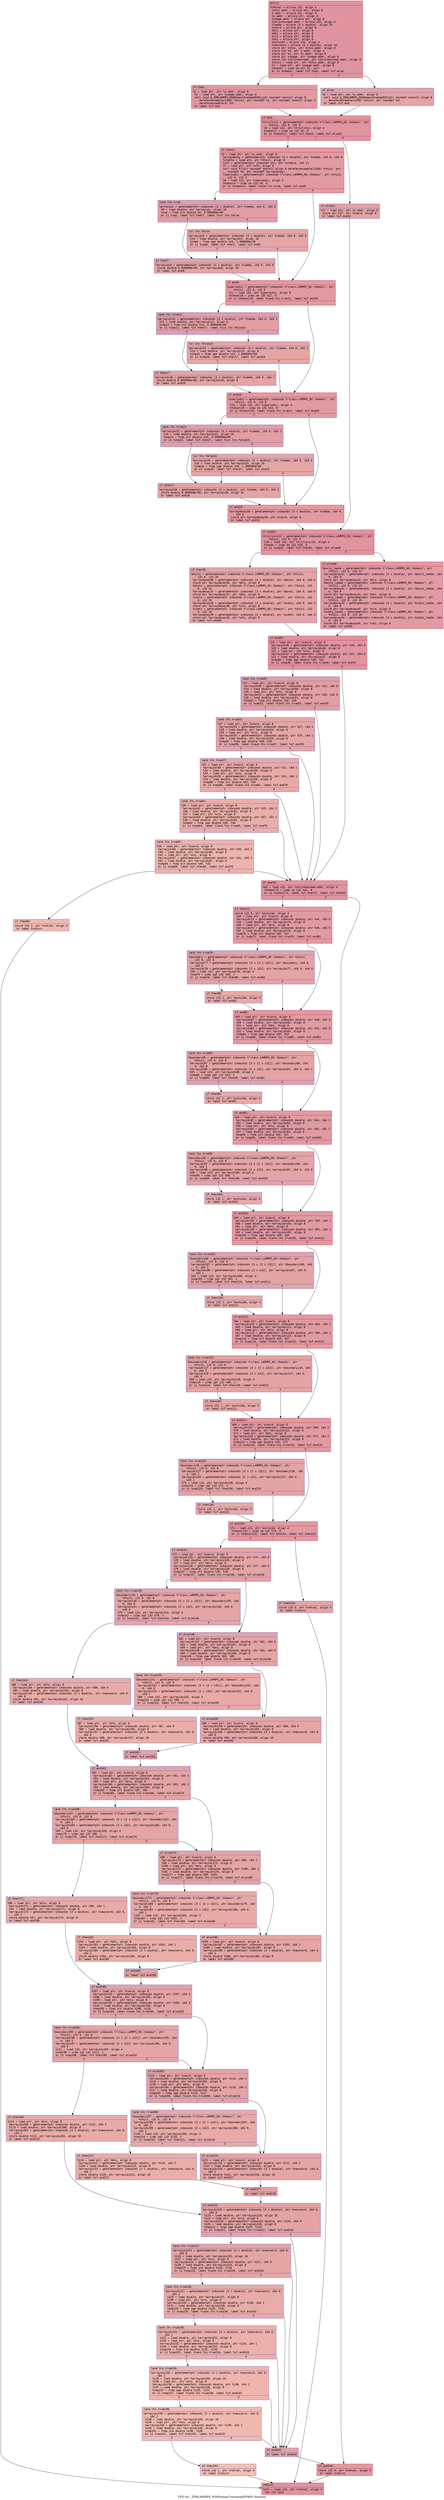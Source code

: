 digraph "CFG for '_ZN9LAMMPS_NS6Domain7ownatomEiPdPii' function" {
	label="CFG for '_ZN9LAMMPS_NS6Domain7ownatomEiPdPii' function";

	Node0x561837c61430 [shape=record,color="#b70d28ff", style=filled, fillcolor="#b70d2870" fontname="Courier",label="{entry:\l|  %retval = alloca i32, align 4\l  %this.addr = alloca ptr, align 8\l  %.addr = alloca i32, align 4\l  %x.addr = alloca ptr, align 8\l  %image.addr = alloca ptr, align 8\l  %shrinkexceed.addr = alloca i32, align 4\l  %lamda = alloca [3 x double], align 16\l  %coord = alloca ptr, align 8\l  %blo = alloca ptr, align 8\l  %bhi = alloca ptr, align 8\l  %slo = alloca ptr, align 8\l  %shi = alloca ptr, align 8\l  %outside = alloca i32, align 4\l  %newcoord = alloca [3 x double], align 16\l  store ptr %this, ptr %this.addr, align 8\l  store i32 %0, ptr %.addr, align 4\l  store ptr %x, ptr %x.addr, align 8\l  store ptr %image, ptr %image.addr, align 8\l  store i32 %shrinkexceed, ptr %shrinkexceed.addr, align 4\l  %this1 = load ptr, ptr %this.addr, align 8\l  %1 = load ptr, ptr %image.addr, align 8\l  %tobool = icmp ne ptr %1, null\l  br i1 %tobool, label %if.then, label %if.else\l|{<s0>T|<s1>F}}"];
	Node0x561837c61430:s0 -> Node0x561837d9e8e0[tooltip="entry -> if.then\nProbability 62.50%" ];
	Node0x561837c61430:s1 -> Node0x561837d9e950[tooltip="entry -> if.else\nProbability 37.50%" ];
	Node0x561837d9e8e0 [shape=record,color="#b70d28ff", style=filled, fillcolor="#bb1b2c70" fontname="Courier",label="{if.then:\l|  %2 = load ptr, ptr %x.addr, align 8\l  %3 = load ptr, ptr %image.addr, align 8\l  call void @_ZN9LAMMPS_NS6Domain5remapEPdRi(ptr noundef nonnull align 8\l... dereferenceable(1200) %this1, ptr noundef %2, ptr noundef nonnull align 4\l... dereferenceable(4) %3)\l  br label %if.end\l}"];
	Node0x561837d9e8e0 -> Node0x561837d9ec00[tooltip="if.then -> if.end\nProbability 100.00%" ];
	Node0x561837d9e950 [shape=record,color="#3d50c3ff", style=filled, fillcolor="#c32e3170" fontname="Courier",label="{if.else:\l|  %4 = load ptr, ptr %x.addr, align 8\l  call void @_ZN9LAMMPS_NS6Domain5remapEPd(ptr noundef nonnull align 8\l... dereferenceable(1200) %this1, ptr noundef %4)\l  br label %if.end\l}"];
	Node0x561837d9e950 -> Node0x561837d9ec00[tooltip="if.else -> if.end\nProbability 100.00%" ];
	Node0x561837d9ec00 [shape=record,color="#b70d28ff", style=filled, fillcolor="#b70d2870" fontname="Courier",label="{if.end:\l|  %triclinic = getelementptr inbounds %\"class.LAMMPS_NS::Domain\", ptr\l... %this1, i32 0, i32 9\l  %5 = load i32, ptr %triclinic, align 4\l  %tobool2 = icmp ne i32 %5, 0\l  br i1 %tobool2, label %if.then3, label %if.else31\l|{<s0>T|<s1>F}}"];
	Node0x561837d9ec00:s0 -> Node0x561837d9e030[tooltip="if.end -> if.then3\nProbability 62.50%" ];
	Node0x561837d9ec00:s1 -> Node0x561837d9f2c0[tooltip="if.end -> if.else31\nProbability 37.50%" ];
	Node0x561837d9e030 [shape=record,color="#b70d28ff", style=filled, fillcolor="#bb1b2c70" fontname="Courier",label="{if.then3:\l|  %6 = load ptr, ptr %x.addr, align 8\l  %arraydecay = getelementptr inbounds [3 x double], ptr %lamda, i64 0, i64 0\l  %vtable = load ptr, ptr %this1, align 8\l  %vfn = getelementptr inbounds ptr, ptr %vtable, i64 11\l  %7 = load ptr, ptr %vfn, align 8\l  call void %7(ptr noundef nonnull align 8 dereferenceable(1200) %this1, ptr\l... noundef %6, ptr noundef %arraydecay)\l  %xperiodic = getelementptr inbounds %\"class.LAMMPS_NS::Domain\", ptr %this1,\l... i32 0, i32 4\l  %8 = load i32, ptr %xperiodic, align 4\l  %tobool4 = icmp ne i32 %8, 0\l  br i1 %tobool4, label %land.lhs.true, label %if.end9\l|{<s0>T|<s1>F}}"];
	Node0x561837d9e030:s0 -> Node0x561837d9f950[tooltip="if.then3 -> land.lhs.true\nProbability 62.50%" ];
	Node0x561837d9e030:s1 -> Node0x561837d9f9d0[tooltip="if.then3 -> if.end9\nProbability 37.50%" ];
	Node0x561837d9f950 [shape=record,color="#3d50c3ff", style=filled, fillcolor="#be242e70" fontname="Courier",label="{land.lhs.true:\l|  %arrayidx = getelementptr inbounds [3 x double], ptr %lamda, i64 0, i64 0\l  %9 = load double, ptr %arrayidx, align 16\l  %cmp = fcmp olt double %9, 0.000000e+00\l  br i1 %cmp, label %if.then7, label %lor.lhs.false\l|{<s0>T|<s1>F}}"];
	Node0x561837d9f950:s0 -> Node0x561837d9fcf0[tooltip="land.lhs.true -> if.then7\nProbability 50.00%" ];
	Node0x561837d9f950:s1 -> Node0x561837d9fd70[tooltip="land.lhs.true -> lor.lhs.false\nProbability 50.00%" ];
	Node0x561837d9fd70 [shape=record,color="#3d50c3ff", style=filled, fillcolor="#c5333470" fontname="Courier",label="{lor.lhs.false:\l|  %arrayidx5 = getelementptr inbounds [3 x double], ptr %lamda, i64 0, i64 0\l  %10 = load double, ptr %arrayidx5, align 16\l  %cmp6 = fcmp oge double %10, 1.000000e+00\l  br i1 %cmp6, label %if.then7, label %if.end9\l|{<s0>T|<s1>F}}"];
	Node0x561837d9fd70:s0 -> Node0x561837d9fcf0[tooltip="lor.lhs.false -> if.then7\nProbability 50.00%" ];
	Node0x561837d9fd70:s1 -> Node0x561837d9f9d0[tooltip="lor.lhs.false -> if.end9\nProbability 50.00%" ];
	Node0x561837d9fcf0 [shape=record,color="#3d50c3ff", style=filled, fillcolor="#c32e3170" fontname="Courier",label="{if.then7:\l|  %arrayidx8 = getelementptr inbounds [3 x double], ptr %lamda, i64 0, i64 0\l  store double 0.000000e+00, ptr %arrayidx8, align 16\l  br label %if.end9\l}"];
	Node0x561837d9fcf0 -> Node0x561837d9f9d0[tooltip="if.then7 -> if.end9\nProbability 100.00%" ];
	Node0x561837d9f9d0 [shape=record,color="#b70d28ff", style=filled, fillcolor="#bb1b2c70" fontname="Courier",label="{if.end9:\l|  %yperiodic = getelementptr inbounds %\"class.LAMMPS_NS::Domain\", ptr\l... %this1, i32 0, i32 5\l  %11 = load i32, ptr %yperiodic, align 8\l  %tobool10 = icmp ne i32 %11, 0\l  br i1 %tobool10, label %land.lhs.true11, label %if.end19\l|{<s0>T|<s1>F}}"];
	Node0x561837d9f9d0:s0 -> Node0x561837da0600[tooltip="if.end9 -> land.lhs.true11\nProbability 62.50%" ];
	Node0x561837d9f9d0:s1 -> Node0x561837da0680[tooltip="if.end9 -> if.end19\nProbability 37.50%" ];
	Node0x561837da0600 [shape=record,color="#3d50c3ff", style=filled, fillcolor="#be242e70" fontname="Courier",label="{land.lhs.true11:\l|  %arrayidx12 = getelementptr inbounds [3 x double], ptr %lamda, i64 0, i64 1\l  %12 = load double, ptr %arrayidx12, align 8\l  %cmp13 = fcmp olt double %12, 0.000000e+00\l  br i1 %cmp13, label %if.then17, label %lor.lhs.false14\l|{<s0>T|<s1>F}}"];
	Node0x561837da0600:s0 -> Node0x561837da09d0[tooltip="land.lhs.true11 -> if.then17\nProbability 50.00%" ];
	Node0x561837da0600:s1 -> Node0x561837d9efa0[tooltip="land.lhs.true11 -> lor.lhs.false14\nProbability 50.00%" ];
	Node0x561837d9efa0 [shape=record,color="#3d50c3ff", style=filled, fillcolor="#c5333470" fontname="Courier",label="{lor.lhs.false14:\l|  %arrayidx15 = getelementptr inbounds [3 x double], ptr %lamda, i64 0, i64 1\l  %13 = load double, ptr %arrayidx15, align 8\l  %cmp16 = fcmp oge double %13, 1.000000e+00\l  br i1 %cmp16, label %if.then17, label %if.end19\l|{<s0>T|<s1>F}}"];
	Node0x561837d9efa0:s0 -> Node0x561837da09d0[tooltip="lor.lhs.false14 -> if.then17\nProbability 50.00%" ];
	Node0x561837d9efa0:s1 -> Node0x561837da0680[tooltip="lor.lhs.false14 -> if.end19\nProbability 50.00%" ];
	Node0x561837da09d0 [shape=record,color="#3d50c3ff", style=filled, fillcolor="#c32e3170" fontname="Courier",label="{if.then17:\l|  %arrayidx18 = getelementptr inbounds [3 x double], ptr %lamda, i64 0, i64 1\l  store double 0.000000e+00, ptr %arrayidx18, align 8\l  br label %if.end19\l}"];
	Node0x561837da09d0 -> Node0x561837da0680[tooltip="if.then17 -> if.end19\nProbability 100.00%" ];
	Node0x561837da0680 [shape=record,color="#b70d28ff", style=filled, fillcolor="#bb1b2c70" fontname="Courier",label="{if.end19:\l|  %zperiodic = getelementptr inbounds %\"class.LAMMPS_NS::Domain\", ptr\l... %this1, i32 0, i32 6\l  %14 = load i32, ptr %zperiodic, align 4\l  %tobool20 = icmp ne i32 %14, 0\l  br i1 %tobool20, label %land.lhs.true21, label %if.end29\l|{<s0>T|<s1>F}}"];
	Node0x561837da0680:s0 -> Node0x561837da1580[tooltip="if.end19 -> land.lhs.true21\nProbability 62.50%" ];
	Node0x561837da0680:s1 -> Node0x561837da1600[tooltip="if.end19 -> if.end29\nProbability 37.50%" ];
	Node0x561837da1580 [shape=record,color="#3d50c3ff", style=filled, fillcolor="#be242e70" fontname="Courier",label="{land.lhs.true21:\l|  %arrayidx22 = getelementptr inbounds [3 x double], ptr %lamda, i64 0, i64 2\l  %15 = load double, ptr %arrayidx22, align 16\l  %cmp23 = fcmp olt double %15, 0.000000e+00\l  br i1 %cmp23, label %if.then27, label %lor.lhs.false24\l|{<s0>T|<s1>F}}"];
	Node0x561837da1580:s0 -> Node0x561837da1950[tooltip="land.lhs.true21 -> if.then27\nProbability 50.00%" ];
	Node0x561837da1580:s1 -> Node0x561837da19d0[tooltip="land.lhs.true21 -> lor.lhs.false24\nProbability 50.00%" ];
	Node0x561837da19d0 [shape=record,color="#3d50c3ff", style=filled, fillcolor="#c5333470" fontname="Courier",label="{lor.lhs.false24:\l|  %arrayidx25 = getelementptr inbounds [3 x double], ptr %lamda, i64 0, i64 2\l  %16 = load double, ptr %arrayidx25, align 16\l  %cmp26 = fcmp oge double %16, 1.000000e+00\l  br i1 %cmp26, label %if.then27, label %if.end29\l|{<s0>T|<s1>F}}"];
	Node0x561837da19d0:s0 -> Node0x561837da1950[tooltip="lor.lhs.false24 -> if.then27\nProbability 50.00%" ];
	Node0x561837da19d0:s1 -> Node0x561837da1600[tooltip="lor.lhs.false24 -> if.end29\nProbability 50.00%" ];
	Node0x561837da1950 [shape=record,color="#3d50c3ff", style=filled, fillcolor="#c32e3170" fontname="Courier",label="{if.then27:\l|  %arrayidx28 = getelementptr inbounds [3 x double], ptr %lamda, i64 0, i64 2\l  store double 0.000000e+00, ptr %arrayidx28, align 16\l  br label %if.end29\l}"];
	Node0x561837da1950 -> Node0x561837da1600[tooltip="if.then27 -> if.end29\nProbability 100.00%" ];
	Node0x561837da1600 [shape=record,color="#b70d28ff", style=filled, fillcolor="#bb1b2c70" fontname="Courier",label="{if.end29:\l|  %arraydecay30 = getelementptr inbounds [3 x double], ptr %lamda, i64 0,\l... i64 0\l  store ptr %arraydecay30, ptr %coord, align 8\l  br label %if.end32\l}"];
	Node0x561837da1600 -> Node0x561837da2160[tooltip="if.end29 -> if.end32\nProbability 100.00%" ];
	Node0x561837d9f2c0 [shape=record,color="#3d50c3ff", style=filled, fillcolor="#c32e3170" fontname="Courier",label="{if.else31:\l|  %17 = load ptr, ptr %x.addr, align 8\l  store ptr %17, ptr %coord, align 8\l  br label %if.end32\l}"];
	Node0x561837d9f2c0 -> Node0x561837da2160[tooltip="if.else31 -> if.end32\nProbability 100.00%" ];
	Node0x561837da2160 [shape=record,color="#b70d28ff", style=filled, fillcolor="#b70d2870" fontname="Courier",label="{if.end32:\l|  %triclinic33 = getelementptr inbounds %\"class.LAMMPS_NS::Domain\", ptr\l... %this1, i32 0, i32 9\l  %18 = load i32, ptr %triclinic33, align 4\l  %cmp34 = icmp eq i32 %18, 0\l  br i1 %cmp34, label %if.then35, label %if.else40\l|{<s0>T|<s1>F}}"];
	Node0x561837da2160:s0 -> Node0x561837da2600[tooltip="if.end32 -> if.then35\nProbability 37.50%" ];
	Node0x561837da2160:s1 -> Node0x561837da2680[tooltip="if.end32 -> if.else40\nProbability 62.50%" ];
	Node0x561837da2600 [shape=record,color="#3d50c3ff", style=filled, fillcolor="#c32e3170" fontname="Courier",label="{if.then35:\l|  %boxlo = getelementptr inbounds %\"class.LAMMPS_NS::Domain\", ptr %this1,\l... i32 0, i32 20\l  %arraydecay36 = getelementptr inbounds [3 x double], ptr %boxlo, i64 0, i64 0\l  store ptr %arraydecay36, ptr %blo, align 8\l  %boxhi = getelementptr inbounds %\"class.LAMMPS_NS::Domain\", ptr %this1, i32\l... 0, i32 21\l  %arraydecay37 = getelementptr inbounds [3 x double], ptr %boxhi, i64 0, i64 0\l  store ptr %arraydecay37, ptr %bhi, align 8\l  %sublo = getelementptr inbounds %\"class.LAMMPS_NS::Domain\", ptr %this1, i32\l... 0, i32 33\l  %arraydecay38 = getelementptr inbounds [3 x double], ptr %sublo, i64 0, i64 0\l  store ptr %arraydecay38, ptr %slo, align 8\l  %subhi = getelementptr inbounds %\"class.LAMMPS_NS::Domain\", ptr %this1, i32\l... 0, i32 34\l  %arraydecay39 = getelementptr inbounds [3 x double], ptr %subhi, i64 0, i64 0\l  store ptr %arraydecay39, ptr %shi, align 8\l  br label %if.end45\l}"];
	Node0x561837da2600 -> Node0x561837da3170[tooltip="if.then35 -> if.end45\nProbability 100.00%" ];
	Node0x561837da2680 [shape=record,color="#b70d28ff", style=filled, fillcolor="#bb1b2c70" fontname="Courier",label="{if.else40:\l|  %boxlo_lamda = getelementptr inbounds %\"class.LAMMPS_NS::Domain\", ptr\l... %this1, i32 0, i32 22\l  %arraydecay41 = getelementptr inbounds [3 x double], ptr %boxlo_lamda, i64\l... 0, i64 0\l  store ptr %arraydecay41, ptr %blo, align 8\l  %boxhi_lamda = getelementptr inbounds %\"class.LAMMPS_NS::Domain\", ptr\l... %this1, i32 0, i32 23\l  %arraydecay42 = getelementptr inbounds [3 x double], ptr %boxhi_lamda, i64\l... 0, i64 0\l  store ptr %arraydecay42, ptr %bhi, align 8\l  %sublo_lamda = getelementptr inbounds %\"class.LAMMPS_NS::Domain\", ptr\l... %this1, i32 0, i32 35\l  %arraydecay43 = getelementptr inbounds [3 x double], ptr %sublo_lamda, i64\l... 0, i64 0\l  store ptr %arraydecay43, ptr %slo, align 8\l  %subhi_lamda = getelementptr inbounds %\"class.LAMMPS_NS::Domain\", ptr\l... %this1, i32 0, i32 36\l  %arraydecay44 = getelementptr inbounds [3 x double], ptr %subhi_lamda, i64\l... 0, i64 0\l  store ptr %arraydecay44, ptr %shi, align 8\l  br label %if.end45\l}"];
	Node0x561837da2680 -> Node0x561837da3170[tooltip="if.else40 -> if.end45\nProbability 100.00%" ];
	Node0x561837da3170 [shape=record,color="#b70d28ff", style=filled, fillcolor="#b70d2870" fontname="Courier",label="{if.end45:\l|  %19 = load ptr, ptr %coord, align 8\l  %arrayidx46 = getelementptr inbounds double, ptr %19, i64 0\l  %20 = load double, ptr %arrayidx46, align 8\l  %21 = load ptr, ptr %slo, align 8\l  %arrayidx47 = getelementptr inbounds double, ptr %21, i64 0\l  %22 = load double, ptr %arrayidx47, align 8\l  %cmp48 = fcmp oge double %20, %22\l  br i1 %cmp48, label %land.lhs.true49, label %if.end70\l|{<s0>T|<s1>F}}"];
	Node0x561837da3170:s0 -> Node0x561837da4120[tooltip="if.end45 -> land.lhs.true49\nProbability 50.00%" ];
	Node0x561837da3170:s1 -> Node0x561837da41a0[tooltip="if.end45 -> if.end70\nProbability 50.00%" ];
	Node0x561837da4120 [shape=record,color="#3d50c3ff", style=filled, fillcolor="#be242e70" fontname="Courier",label="{land.lhs.true49:\l|  %23 = load ptr, ptr %coord, align 8\l  %arrayidx50 = getelementptr inbounds double, ptr %23, i64 0\l  %24 = load double, ptr %arrayidx50, align 8\l  %25 = load ptr, ptr %shi, align 8\l  %arrayidx51 = getelementptr inbounds double, ptr %25, i64 0\l  %26 = load double, ptr %arrayidx51, align 8\l  %cmp52 = fcmp olt double %24, %26\l  br i1 %cmp52, label %land.lhs.true53, label %if.end70\l|{<s0>T|<s1>F}}"];
	Node0x561837da4120:s0 -> Node0x561837da4720[tooltip="land.lhs.true49 -> land.lhs.true53\nProbability 50.00%" ];
	Node0x561837da4120:s1 -> Node0x561837da41a0[tooltip="land.lhs.true49 -> if.end70\nProbability 50.00%" ];
	Node0x561837da4720 [shape=record,color="#3d50c3ff", style=filled, fillcolor="#c5333470" fontname="Courier",label="{land.lhs.true53:\l|  %27 = load ptr, ptr %coord, align 8\l  %arrayidx54 = getelementptr inbounds double, ptr %27, i64 1\l  %28 = load double, ptr %arrayidx54, align 8\l  %29 = load ptr, ptr %slo, align 8\l  %arrayidx55 = getelementptr inbounds double, ptr %29, i64 1\l  %30 = load double, ptr %arrayidx55, align 8\l  %cmp56 = fcmp oge double %28, %30\l  br i1 %cmp56, label %land.lhs.true57, label %if.end70\l|{<s0>T|<s1>F}}"];
	Node0x561837da4720:s0 -> Node0x561837da0d50[tooltip="land.lhs.true53 -> land.lhs.true57\nProbability 50.00%" ];
	Node0x561837da4720:s1 -> Node0x561837da41a0[tooltip="land.lhs.true53 -> if.end70\nProbability 50.00%" ];
	Node0x561837da0d50 [shape=record,color="#3d50c3ff", style=filled, fillcolor="#ca3b3770" fontname="Courier",label="{land.lhs.true57:\l|  %31 = load ptr, ptr %coord, align 8\l  %arrayidx58 = getelementptr inbounds double, ptr %31, i64 1\l  %32 = load double, ptr %arrayidx58, align 8\l  %33 = load ptr, ptr %shi, align 8\l  %arrayidx59 = getelementptr inbounds double, ptr %33, i64 1\l  %34 = load double, ptr %arrayidx59, align 8\l  %cmp60 = fcmp olt double %32, %34\l  br i1 %cmp60, label %land.lhs.true61, label %if.end70\l|{<s0>T|<s1>F}}"];
	Node0x561837da0d50:s0 -> Node0x561837da5820[tooltip="land.lhs.true57 -> land.lhs.true61\nProbability 50.00%" ];
	Node0x561837da0d50:s1 -> Node0x561837da41a0[tooltip="land.lhs.true57 -> if.end70\nProbability 50.00%" ];
	Node0x561837da5820 [shape=record,color="#3d50c3ff", style=filled, fillcolor="#d0473d70" fontname="Courier",label="{land.lhs.true61:\l|  %35 = load ptr, ptr %coord, align 8\l  %arrayidx62 = getelementptr inbounds double, ptr %35, i64 2\l  %36 = load double, ptr %arrayidx62, align 8\l  %37 = load ptr, ptr %slo, align 8\l  %arrayidx63 = getelementptr inbounds double, ptr %37, i64 2\l  %38 = load double, ptr %arrayidx63, align 8\l  %cmp64 = fcmp oge double %36, %38\l  br i1 %cmp64, label %land.lhs.true65, label %if.end70\l|{<s0>T|<s1>F}}"];
	Node0x561837da5820:s0 -> Node0x561837da5da0[tooltip="land.lhs.true61 -> land.lhs.true65\nProbability 50.00%" ];
	Node0x561837da5820:s1 -> Node0x561837da41a0[tooltip="land.lhs.true61 -> if.end70\nProbability 50.00%" ];
	Node0x561837da5da0 [shape=record,color="#3d50c3ff", style=filled, fillcolor="#d6524470" fontname="Courier",label="{land.lhs.true65:\l|  %39 = load ptr, ptr %coord, align 8\l  %arrayidx66 = getelementptr inbounds double, ptr %39, i64 2\l  %40 = load double, ptr %arrayidx66, align 8\l  %41 = load ptr, ptr %shi, align 8\l  %arrayidx67 = getelementptr inbounds double, ptr %41, i64 2\l  %42 = load double, ptr %arrayidx67, align 8\l  %cmp68 = fcmp olt double %40, %42\l  br i1 %cmp68, label %if.then69, label %if.end70\l|{<s0>T|<s1>F}}"];
	Node0x561837da5da0:s0 -> Node0x561837da6320[tooltip="land.lhs.true65 -> if.then69\nProbability 50.00%" ];
	Node0x561837da5da0:s1 -> Node0x561837da41a0[tooltip="land.lhs.true65 -> if.end70\nProbability 50.00%" ];
	Node0x561837da6320 [shape=record,color="#3d50c3ff", style=filled, fillcolor="#dc5d4a70" fontname="Courier",label="{if.then69:\l|  store i32 1, ptr %retval, align 4\l  br label %return\l}"];
	Node0x561837da6320 -> Node0x561837da64f0[tooltip="if.then69 -> return\nProbability 100.00%" ];
	Node0x561837da41a0 [shape=record,color="#b70d28ff", style=filled, fillcolor="#b70d2870" fontname="Courier",label="{if.end70:\l|  %43 = load i32, ptr %shrinkexceed.addr, align 4\l  %tobool71 = icmp ne i32 %43, 0\l  br i1 %tobool71, label %if.then72, label %if.end244\l|{<s0>T|<s1>F}}"];
	Node0x561837da41a0:s0 -> Node0x561837da6740[tooltip="if.end70 -> if.then72\nProbability 62.50%" ];
	Node0x561837da41a0:s1 -> Node0x561837da6790[tooltip="if.end70 -> if.end244\nProbability 37.50%" ];
	Node0x561837da6740 [shape=record,color="#b70d28ff", style=filled, fillcolor="#bb1b2c70" fontname="Courier",label="{if.then72:\l|  store i32 0, ptr %outside, align 4\l  %44 = load ptr, ptr %coord, align 8\l  %arrayidx73 = getelementptr inbounds double, ptr %44, i64 0\l  %45 = load double, ptr %arrayidx73, align 8\l  %46 = load ptr, ptr %blo, align 8\l  %arrayidx74 = getelementptr inbounds double, ptr %46, i64 0\l  %47 = load double, ptr %arrayidx74, align 8\l  %cmp75 = fcmp olt double %45, %47\l  br i1 %cmp75, label %land.lhs.true76, label %if.end81\l|{<s0>T|<s1>F}}"];
	Node0x561837da6740:s0 -> Node0x561837da75c0[tooltip="if.then72 -> land.lhs.true76\nProbability 50.00%" ];
	Node0x561837da6740:s1 -> Node0x561837da7640[tooltip="if.then72 -> if.end81\nProbability 50.00%" ];
	Node0x561837da75c0 [shape=record,color="#3d50c3ff", style=filled, fillcolor="#c32e3170" fontname="Courier",label="{land.lhs.true76:\l|  %boundary = getelementptr inbounds %\"class.LAMMPS_NS::Domain\", ptr %this1,\l... i32 0, i32 8\l  %arrayidx77 = getelementptr inbounds [3 x [2 x i32]], ptr %boundary, i64 0,\l... i64 0\l  %arrayidx78 = getelementptr inbounds [2 x i32], ptr %arrayidx77, i64 0, i64 0\l  %48 = load i32, ptr %arrayidx78, align 4\l  %cmp79 = icmp sgt i32 %48, 1\l  br i1 %cmp79, label %if.then80, label %if.end81\l|{<s0>T|<s1>F}}"];
	Node0x561837da75c0:s0 -> Node0x561837da7b70[tooltip="land.lhs.true76 -> if.then80\nProbability 50.00%" ];
	Node0x561837da75c0:s1 -> Node0x561837da7640[tooltip="land.lhs.true76 -> if.end81\nProbability 50.00%" ];
	Node0x561837da7b70 [shape=record,color="#3d50c3ff", style=filled, fillcolor="#ca3b3770" fontname="Courier",label="{if.then80:\l|  store i32 1, ptr %outside, align 4\l  br label %if.end81\l}"];
	Node0x561837da7b70 -> Node0x561837da7640[tooltip="if.then80 -> if.end81\nProbability 100.00%" ];
	Node0x561837da7640 [shape=record,color="#b70d28ff", style=filled, fillcolor="#bb1b2c70" fontname="Courier",label="{if.end81:\l|  %49 = load ptr, ptr %coord, align 8\l  %arrayidx82 = getelementptr inbounds double, ptr %49, i64 0\l  %50 = load double, ptr %arrayidx82, align 8\l  %51 = load ptr, ptr %bhi, align 8\l  %arrayidx83 = getelementptr inbounds double, ptr %51, i64 0\l  %52 = load double, ptr %arrayidx83, align 8\l  %cmp84 = fcmp oge double %50, %52\l  br i1 %cmp84, label %land.lhs.true85, label %if.end91\l|{<s0>T|<s1>F}}"];
	Node0x561837da7640:s0 -> Node0x561837da8200[tooltip="if.end81 -> land.lhs.true85\nProbability 50.00%" ];
	Node0x561837da7640:s1 -> Node0x561837da8280[tooltip="if.end81 -> if.end91\nProbability 50.00%" ];
	Node0x561837da8200 [shape=record,color="#3d50c3ff", style=filled, fillcolor="#c32e3170" fontname="Courier",label="{land.lhs.true85:\l|  %boundary86 = getelementptr inbounds %\"class.LAMMPS_NS::Domain\", ptr\l... %this1, i32 0, i32 8\l  %arrayidx87 = getelementptr inbounds [3 x [2 x i32]], ptr %boundary86, i64\l... 0, i64 0\l  %arrayidx88 = getelementptr inbounds [2 x i32], ptr %arrayidx87, i64 0, i64 1\l  %53 = load i32, ptr %arrayidx88, align 4\l  %cmp89 = icmp sgt i32 %53, 1\l  br i1 %cmp89, label %if.then90, label %if.end91\l|{<s0>T|<s1>F}}"];
	Node0x561837da8200:s0 -> Node0x561837da87b0[tooltip="land.lhs.true85 -> if.then90\nProbability 50.00%" ];
	Node0x561837da8200:s1 -> Node0x561837da8280[tooltip="land.lhs.true85 -> if.end91\nProbability 50.00%" ];
	Node0x561837da87b0 [shape=record,color="#3d50c3ff", style=filled, fillcolor="#ca3b3770" fontname="Courier",label="{if.then90:\l|  store i32 1, ptr %outside, align 4\l  br label %if.end91\l}"];
	Node0x561837da87b0 -> Node0x561837da8280[tooltip="if.then90 -> if.end91\nProbability 100.00%" ];
	Node0x561837da8280 [shape=record,color="#b70d28ff", style=filled, fillcolor="#bb1b2c70" fontname="Courier",label="{if.end91:\l|  %54 = load ptr, ptr %coord, align 8\l  %arrayidx92 = getelementptr inbounds double, ptr %54, i64 1\l  %55 = load double, ptr %arrayidx92, align 8\l  %56 = load ptr, ptr %blo, align 8\l  %arrayidx93 = getelementptr inbounds double, ptr %56, i64 1\l  %57 = load double, ptr %arrayidx93, align 8\l  %cmp94 = fcmp olt double %55, %57\l  br i1 %cmp94, label %land.lhs.true95, label %if.end101\l|{<s0>T|<s1>F}}"];
	Node0x561837da8280:s0 -> Node0x561837da8e40[tooltip="if.end91 -> land.lhs.true95\nProbability 50.00%" ];
	Node0x561837da8280:s1 -> Node0x561837da8ec0[tooltip="if.end91 -> if.end101\nProbability 50.00%" ];
	Node0x561837da8e40 [shape=record,color="#3d50c3ff", style=filled, fillcolor="#c32e3170" fontname="Courier",label="{land.lhs.true95:\l|  %boundary96 = getelementptr inbounds %\"class.LAMMPS_NS::Domain\", ptr\l... %this1, i32 0, i32 8\l  %arrayidx97 = getelementptr inbounds [3 x [2 x i32]], ptr %boundary96, i64\l... 0, i64 1\l  %arrayidx98 = getelementptr inbounds [2 x i32], ptr %arrayidx97, i64 0, i64 0\l  %58 = load i32, ptr %arrayidx98, align 4\l  %cmp99 = icmp sgt i32 %58, 1\l  br i1 %cmp99, label %if.then100, label %if.end101\l|{<s0>T|<s1>F}}"];
	Node0x561837da8e40:s0 -> Node0x561837da93f0[tooltip="land.lhs.true95 -> if.then100\nProbability 50.00%" ];
	Node0x561837da8e40:s1 -> Node0x561837da8ec0[tooltip="land.lhs.true95 -> if.end101\nProbability 50.00%" ];
	Node0x561837da93f0 [shape=record,color="#3d50c3ff", style=filled, fillcolor="#ca3b3770" fontname="Courier",label="{if.then100:\l|  store i32 1, ptr %outside, align 4\l  br label %if.end101\l}"];
	Node0x561837da93f0 -> Node0x561837da8ec0[tooltip="if.then100 -> if.end101\nProbability 100.00%" ];
	Node0x561837da8ec0 [shape=record,color="#b70d28ff", style=filled, fillcolor="#bb1b2c70" fontname="Courier",label="{if.end101:\l|  %59 = load ptr, ptr %coord, align 8\l  %arrayidx102 = getelementptr inbounds double, ptr %59, i64 1\l  %60 = load double, ptr %arrayidx102, align 8\l  %61 = load ptr, ptr %bhi, align 8\l  %arrayidx103 = getelementptr inbounds double, ptr %61, i64 1\l  %62 = load double, ptr %arrayidx103, align 8\l  %cmp104 = fcmp oge double %60, %62\l  br i1 %cmp104, label %land.lhs.true105, label %if.end111\l|{<s0>T|<s1>F}}"];
	Node0x561837da8ec0:s0 -> Node0x561837da9ab0[tooltip="if.end101 -> land.lhs.true105\nProbability 50.00%" ];
	Node0x561837da8ec0:s1 -> Node0x561837da9b50[tooltip="if.end101 -> if.end111\nProbability 50.00%" ];
	Node0x561837da9ab0 [shape=record,color="#3d50c3ff", style=filled, fillcolor="#c32e3170" fontname="Courier",label="{land.lhs.true105:\l|  %boundary106 = getelementptr inbounds %\"class.LAMMPS_NS::Domain\", ptr\l... %this1, i32 0, i32 8\l  %arrayidx107 = getelementptr inbounds [3 x [2 x i32]], ptr %boundary106, i64\l... 0, i64 1\l  %arrayidx108 = getelementptr inbounds [2 x i32], ptr %arrayidx107, i64 0,\l... i64 1\l  %63 = load i32, ptr %arrayidx108, align 4\l  %cmp109 = icmp sgt i32 %63, 1\l  br i1 %cmp109, label %if.then110, label %if.end111\l|{<s0>T|<s1>F}}"];
	Node0x561837da9ab0:s0 -> Node0x561837daa060[tooltip="land.lhs.true105 -> if.then110\nProbability 50.00%" ];
	Node0x561837da9ab0:s1 -> Node0x561837da9b50[tooltip="land.lhs.true105 -> if.end111\nProbability 50.00%" ];
	Node0x561837daa060 [shape=record,color="#3d50c3ff", style=filled, fillcolor="#ca3b3770" fontname="Courier",label="{if.then110:\l|  store i32 1, ptr %outside, align 4\l  br label %if.end111\l}"];
	Node0x561837daa060 -> Node0x561837da9b50[tooltip="if.then110 -> if.end111\nProbability 100.00%" ];
	Node0x561837da9b50 [shape=record,color="#b70d28ff", style=filled, fillcolor="#bb1b2c70" fontname="Courier",label="{if.end111:\l|  %64 = load ptr, ptr %coord, align 8\l  %arrayidx112 = getelementptr inbounds double, ptr %64, i64 2\l  %65 = load double, ptr %arrayidx112, align 8\l  %66 = load ptr, ptr %blo, align 8\l  %arrayidx113 = getelementptr inbounds double, ptr %66, i64 2\l  %67 = load double, ptr %arrayidx113, align 8\l  %cmp114 = fcmp olt double %65, %67\l  br i1 %cmp114, label %land.lhs.true115, label %if.end121\l|{<s0>T|<s1>F}}"];
	Node0x561837da9b50:s0 -> Node0x561837daa6f0[tooltip="if.end111 -> land.lhs.true115\nProbability 50.00%" ];
	Node0x561837da9b50:s1 -> Node0x561837daa790[tooltip="if.end111 -> if.end121\nProbability 50.00%" ];
	Node0x561837daa6f0 [shape=record,color="#3d50c3ff", style=filled, fillcolor="#c32e3170" fontname="Courier",label="{land.lhs.true115:\l|  %boundary116 = getelementptr inbounds %\"class.LAMMPS_NS::Domain\", ptr\l... %this1, i32 0, i32 8\l  %arrayidx117 = getelementptr inbounds [3 x [2 x i32]], ptr %boundary116, i64\l... 0, i64 2\l  %arrayidx118 = getelementptr inbounds [2 x i32], ptr %arrayidx117, i64 0,\l... i64 0\l  %68 = load i32, ptr %arrayidx118, align 4\l  %cmp119 = icmp sgt i32 %68, 1\l  br i1 %cmp119, label %if.then120, label %if.end121\l|{<s0>T|<s1>F}}"];
	Node0x561837daa6f0:s0 -> Node0x561837daaca0[tooltip="land.lhs.true115 -> if.then120\nProbability 50.00%" ];
	Node0x561837daa6f0:s1 -> Node0x561837daa790[tooltip="land.lhs.true115 -> if.end121\nProbability 50.00%" ];
	Node0x561837daaca0 [shape=record,color="#3d50c3ff", style=filled, fillcolor="#ca3b3770" fontname="Courier",label="{if.then120:\l|  store i32 1, ptr %outside, align 4\l  br label %if.end121\l}"];
	Node0x561837daaca0 -> Node0x561837daa790[tooltip="if.then120 -> if.end121\nProbability 100.00%" ];
	Node0x561837daa790 [shape=record,color="#b70d28ff", style=filled, fillcolor="#bb1b2c70" fontname="Courier",label="{if.end121:\l|  %69 = load ptr, ptr %coord, align 8\l  %arrayidx122 = getelementptr inbounds double, ptr %69, i64 2\l  %70 = load double, ptr %arrayidx122, align 8\l  %71 = load ptr, ptr %bhi, align 8\l  %arrayidx123 = getelementptr inbounds double, ptr %71, i64 2\l  %72 = load double, ptr %arrayidx123, align 8\l  %cmp124 = fcmp oge double %70, %72\l  br i1 %cmp124, label %land.lhs.true125, label %if.end131\l|{<s0>T|<s1>F}}"];
	Node0x561837daa790:s0 -> Node0x561837dab330[tooltip="if.end121 -> land.lhs.true125\nProbability 50.00%" ];
	Node0x561837daa790:s1 -> Node0x561837dab3d0[tooltip="if.end121 -> if.end131\nProbability 50.00%" ];
	Node0x561837dab330 [shape=record,color="#3d50c3ff", style=filled, fillcolor="#c32e3170" fontname="Courier",label="{land.lhs.true125:\l|  %boundary126 = getelementptr inbounds %\"class.LAMMPS_NS::Domain\", ptr\l... %this1, i32 0, i32 8\l  %arrayidx127 = getelementptr inbounds [3 x [2 x i32]], ptr %boundary126, i64\l... 0, i64 2\l  %arrayidx128 = getelementptr inbounds [2 x i32], ptr %arrayidx127, i64 0,\l... i64 1\l  %73 = load i32, ptr %arrayidx128, align 4\l  %cmp129 = icmp sgt i32 %73, 1\l  br i1 %cmp129, label %if.then130, label %if.end131\l|{<s0>T|<s1>F}}"];
	Node0x561837dab330:s0 -> Node0x561837dab8e0[tooltip="land.lhs.true125 -> if.then130\nProbability 50.00%" ];
	Node0x561837dab330:s1 -> Node0x561837dab3d0[tooltip="land.lhs.true125 -> if.end131\nProbability 50.00%" ];
	Node0x561837dab8e0 [shape=record,color="#3d50c3ff", style=filled, fillcolor="#ca3b3770" fontname="Courier",label="{if.then130:\l|  store i32 1, ptr %outside, align 4\l  br label %if.end131\l}"];
	Node0x561837dab8e0 -> Node0x561837dab3d0[tooltip="if.then130 -> if.end131\nProbability 100.00%" ];
	Node0x561837dab3d0 [shape=record,color="#b70d28ff", style=filled, fillcolor="#bb1b2c70" fontname="Courier",label="{if.end131:\l|  %74 = load i32, ptr %outside, align 4\l  %tobool132 = icmp ne i32 %74, 0\l  br i1 %tobool132, label %if.end134, label %if.then133\l|{<s0>T|<s1>F}}"];
	Node0x561837dab3d0:s0 -> Node0x561837dabc30[tooltip="if.end131 -> if.end134\nProbability 62.50%" ];
	Node0x561837dab3d0:s1 -> Node0x561837dabcb0[tooltip="if.end131 -> if.then133\nProbability 37.50%" ];
	Node0x561837dabcb0 [shape=record,color="#3d50c3ff", style=filled, fillcolor="#c5333470" fontname="Courier",label="{if.then133:\l|  store i32 0, ptr %retval, align 4\l  br label %return\l}"];
	Node0x561837dabcb0 -> Node0x561837da64f0[tooltip="if.then133 -> return\nProbability 100.00%" ];
	Node0x561837dabc30 [shape=record,color="#3d50c3ff", style=filled, fillcolor="#c32e3170" fontname="Courier",label="{if.end134:\l|  %75 = load ptr, ptr %coord, align 8\l  %arrayidx135 = getelementptr inbounds double, ptr %75, i64 0\l  %76 = load double, ptr %arrayidx135, align 8\l  %77 = load ptr, ptr %blo, align 8\l  %arrayidx136 = getelementptr inbounds double, ptr %77, i64 0\l  %78 = load double, ptr %arrayidx136, align 8\l  %cmp137 = fcmp olt double %76, %78\l  br i1 %cmp137, label %land.lhs.true138, label %if.else146\l|{<s0>T|<s1>F}}"];
	Node0x561837dabc30:s0 -> Node0x561837dac370[tooltip="if.end134 -> land.lhs.true138\nProbability 50.00%" ];
	Node0x561837dabc30:s1 -> Node0x561837dac410[tooltip="if.end134 -> if.else146\nProbability 50.00%" ];
	Node0x561837dac370 [shape=record,color="#3d50c3ff", style=filled, fillcolor="#c5333470" fontname="Courier",label="{land.lhs.true138:\l|  %boundary139 = getelementptr inbounds %\"class.LAMMPS_NS::Domain\", ptr\l... %this1, i32 0, i32 8\l  %arrayidx140 = getelementptr inbounds [3 x [2 x i32]], ptr %boundary139, i64\l... 0, i64 0\l  %arrayidx141 = getelementptr inbounds [2 x i32], ptr %arrayidx140, i64 0,\l... i64 0\l  %79 = load i32, ptr %arrayidx141, align 4\l  %cmp142 = icmp sgt i32 %79, 1\l  br i1 %cmp142, label %if.then143, label %if.else146\l|{<s0>T|<s1>F}}"];
	Node0x561837dac370:s0 -> Node0x561837dac920[tooltip="land.lhs.true138 -> if.then143\nProbability 50.00%" ];
	Node0x561837dac370:s1 -> Node0x561837dac410[tooltip="land.lhs.true138 -> if.else146\nProbability 50.00%" ];
	Node0x561837dac920 [shape=record,color="#3d50c3ff", style=filled, fillcolor="#cc403a70" fontname="Courier",label="{if.then143:\l|  %80 = load ptr, ptr %blo, align 8\l  %arrayidx144 = getelementptr inbounds double, ptr %80, i64 0\l  %81 = load double, ptr %arrayidx144, align 8\l  %arrayidx145 = getelementptr inbounds [3 x double], ptr %newcoord, i64 0,\l... i64 0\l  store double %81, ptr %arrayidx145, align 16\l  br label %if.end162\l}"];
	Node0x561837dac920 -> Node0x561837dacd80[tooltip="if.then143 -> if.end162\nProbability 100.00%" ];
	Node0x561837dac410 [shape=record,color="#3d50c3ff", style=filled, fillcolor="#c32e3170" fontname="Courier",label="{if.else146:\l|  %82 = load ptr, ptr %coord, align 8\l  %arrayidx147 = getelementptr inbounds double, ptr %82, i64 0\l  %83 = load double, ptr %arrayidx147, align 8\l  %84 = load ptr, ptr %bhi, align 8\l  %arrayidx148 = getelementptr inbounds double, ptr %84, i64 0\l  %85 = load double, ptr %arrayidx148, align 8\l  %cmp149 = fcmp oge double %83, %85\l  br i1 %cmp149, label %land.lhs.true150, label %if.else158\l|{<s0>T|<s1>F}}"];
	Node0x561837dac410:s0 -> Node0x561837da4cd0[tooltip="if.else146 -> land.lhs.true150\nProbability 50.00%" ];
	Node0x561837dac410:s1 -> Node0x561837da4d70[tooltip="if.else146 -> if.else158\nProbability 50.00%" ];
	Node0x561837da4cd0 [shape=record,color="#3d50c3ff", style=filled, fillcolor="#ca3b3770" fontname="Courier",label="{land.lhs.true150:\l|  %boundary151 = getelementptr inbounds %\"class.LAMMPS_NS::Domain\", ptr\l... %this1, i32 0, i32 8\l  %arrayidx152 = getelementptr inbounds [3 x [2 x i32]], ptr %boundary151, i64\l... 0, i64 0\l  %arrayidx153 = getelementptr inbounds [2 x i32], ptr %arrayidx152, i64 0,\l... i64 1\l  %86 = load i32, ptr %arrayidx153, align 4\l  %cmp154 = icmp sgt i32 %86, 1\l  br i1 %cmp154, label %if.then155, label %if.else158\l|{<s0>T|<s1>F}}"];
	Node0x561837da4cd0:s0 -> Node0x561837da52e0[tooltip="land.lhs.true150 -> if.then155\nProbability 50.00%" ];
	Node0x561837da4cd0:s1 -> Node0x561837da4d70[tooltip="land.lhs.true150 -> if.else158\nProbability 50.00%" ];
	Node0x561837da52e0 [shape=record,color="#3d50c3ff", style=filled, fillcolor="#d0473d70" fontname="Courier",label="{if.then155:\l|  %87 = load ptr, ptr %bhi, align 8\l  %arrayidx156 = getelementptr inbounds double, ptr %87, i64 0\l  %88 = load double, ptr %arrayidx156, align 8\l  %arrayidx157 = getelementptr inbounds [3 x double], ptr %newcoord, i64 0,\l... i64 0\l  store double %88, ptr %arrayidx157, align 16\l  br label %if.end161\l}"];
	Node0x561837da52e0 -> Node0x561837dae970[tooltip="if.then155 -> if.end161\nProbability 100.00%" ];
	Node0x561837da4d70 [shape=record,color="#3d50c3ff", style=filled, fillcolor="#c5333470" fontname="Courier",label="{if.else158:\l|  %89 = load ptr, ptr %coord, align 8\l  %arrayidx159 = getelementptr inbounds double, ptr %89, i64 0\l  %90 = load double, ptr %arrayidx159, align 8\l  %arrayidx160 = getelementptr inbounds [3 x double], ptr %newcoord, i64 0,\l... i64 0\l  store double %90, ptr %arrayidx160, align 16\l  br label %if.end161\l}"];
	Node0x561837da4d70 -> Node0x561837dae970[tooltip="if.else158 -> if.end161\nProbability 100.00%" ];
	Node0x561837dae970 [shape=record,color="#3d50c3ff", style=filled, fillcolor="#c32e3170" fontname="Courier",label="{if.end161:\l|  br label %if.end162\l}"];
	Node0x561837dae970 -> Node0x561837dacd80[tooltip="if.end161 -> if.end162\nProbability 100.00%" ];
	Node0x561837dacd80 [shape=record,color="#3d50c3ff", style=filled, fillcolor="#c32e3170" fontname="Courier",label="{if.end162:\l|  %91 = load ptr, ptr %coord, align 8\l  %arrayidx163 = getelementptr inbounds double, ptr %91, i64 1\l  %92 = load double, ptr %arrayidx163, align 8\l  %93 = load ptr, ptr %blo, align 8\l  %arrayidx164 = getelementptr inbounds double, ptr %93, i64 1\l  %94 = load double, ptr %arrayidx164, align 8\l  %cmp165 = fcmp olt double %92, %94\l  br i1 %cmp165, label %land.lhs.true166, label %if.else174\l|{<s0>T|<s1>F}}"];
	Node0x561837dacd80:s0 -> Node0x561837daf320[tooltip="if.end162 -> land.lhs.true166\nProbability 50.00%" ];
	Node0x561837dacd80:s1 -> Node0x561837daf3c0[tooltip="if.end162 -> if.else174\nProbability 50.00%" ];
	Node0x561837daf320 [shape=record,color="#3d50c3ff", style=filled, fillcolor="#c5333470" fontname="Courier",label="{land.lhs.true166:\l|  %boundary167 = getelementptr inbounds %\"class.LAMMPS_NS::Domain\", ptr\l... %this1, i32 0, i32 8\l  %arrayidx168 = getelementptr inbounds [3 x [2 x i32]], ptr %boundary167, i64\l... 0, i64 1\l  %arrayidx169 = getelementptr inbounds [2 x i32], ptr %arrayidx168, i64 0,\l... i64 0\l  %95 = load i32, ptr %arrayidx169, align 4\l  %cmp170 = icmp sgt i32 %95, 1\l  br i1 %cmp170, label %if.then171, label %if.else174\l|{<s0>T|<s1>F}}"];
	Node0x561837daf320:s0 -> Node0x561837da6d90[tooltip="land.lhs.true166 -> if.then171\nProbability 50.00%" ];
	Node0x561837daf320:s1 -> Node0x561837daf3c0[tooltip="land.lhs.true166 -> if.else174\nProbability 50.00%" ];
	Node0x561837da6d90 [shape=record,color="#3d50c3ff", style=filled, fillcolor="#cc403a70" fontname="Courier",label="{if.then171:\l|  %96 = load ptr, ptr %blo, align 8\l  %arrayidx172 = getelementptr inbounds double, ptr %96, i64 1\l  %97 = load double, ptr %arrayidx172, align 8\l  %arrayidx173 = getelementptr inbounds [3 x double], ptr %newcoord, i64 0,\l... i64 1\l  store double %97, ptr %arrayidx173, align 8\l  br label %if.end190\l}"];
	Node0x561837da6d90 -> Node0x561837da71f0[tooltip="if.then171 -> if.end190\nProbability 100.00%" ];
	Node0x561837daf3c0 [shape=record,color="#3d50c3ff", style=filled, fillcolor="#c32e3170" fontname="Courier",label="{if.else174:\l|  %98 = load ptr, ptr %coord, align 8\l  %arrayidx175 = getelementptr inbounds double, ptr %98, i64 1\l  %99 = load double, ptr %arrayidx175, align 8\l  %100 = load ptr, ptr %bhi, align 8\l  %arrayidx176 = getelementptr inbounds double, ptr %100, i64 1\l  %101 = load double, ptr %arrayidx176, align 8\l  %cmp177 = fcmp oge double %99, %101\l  br i1 %cmp177, label %land.lhs.true178, label %if.else186\l|{<s0>T|<s1>F}}"];
	Node0x561837daf3c0:s0 -> Node0x561837db0ab0[tooltip="if.else174 -> land.lhs.true178\nProbability 50.00%" ];
	Node0x561837daf3c0:s1 -> Node0x561837db0b50[tooltip="if.else174 -> if.else186\nProbability 50.00%" ];
	Node0x561837db0ab0 [shape=record,color="#3d50c3ff", style=filled, fillcolor="#ca3b3770" fontname="Courier",label="{land.lhs.true178:\l|  %boundary179 = getelementptr inbounds %\"class.LAMMPS_NS::Domain\", ptr\l... %this1, i32 0, i32 8\l  %arrayidx180 = getelementptr inbounds [3 x [2 x i32]], ptr %boundary179, i64\l... 0, i64 1\l  %arrayidx181 = getelementptr inbounds [2 x i32], ptr %arrayidx180, i64 0,\l... i64 1\l  %102 = load i32, ptr %arrayidx181, align 4\l  %cmp182 = icmp sgt i32 %102, 1\l  br i1 %cmp182, label %if.then183, label %if.else186\l|{<s0>T|<s1>F}}"];
	Node0x561837db0ab0:s0 -> Node0x561837db1060[tooltip="land.lhs.true178 -> if.then183\nProbability 50.00%" ];
	Node0x561837db0ab0:s1 -> Node0x561837db0b50[tooltip="land.lhs.true178 -> if.else186\nProbability 50.00%" ];
	Node0x561837db1060 [shape=record,color="#3d50c3ff", style=filled, fillcolor="#d0473d70" fontname="Courier",label="{if.then183:\l|  %103 = load ptr, ptr %bhi, align 8\l  %arrayidx184 = getelementptr inbounds double, ptr %103, i64 1\l  %104 = load double, ptr %arrayidx184, align 8\l  %arrayidx185 = getelementptr inbounds [3 x double], ptr %newcoord, i64 0,\l... i64 1\l  store double %104, ptr %arrayidx185, align 8\l  br label %if.end189\l}"];
	Node0x561837db1060 -> Node0x561837db14c0[tooltip="if.then183 -> if.end189\nProbability 100.00%" ];
	Node0x561837db0b50 [shape=record,color="#3d50c3ff", style=filled, fillcolor="#c5333470" fontname="Courier",label="{if.else186:\l|  %105 = load ptr, ptr %coord, align 8\l  %arrayidx187 = getelementptr inbounds double, ptr %105, i64 1\l  %106 = load double, ptr %arrayidx187, align 8\l  %arrayidx188 = getelementptr inbounds [3 x double], ptr %newcoord, i64 0,\l... i64 1\l  store double %106, ptr %arrayidx188, align 8\l  br label %if.end189\l}"];
	Node0x561837db0b50 -> Node0x561837db14c0[tooltip="if.else186 -> if.end189\nProbability 100.00%" ];
	Node0x561837db14c0 [shape=record,color="#3d50c3ff", style=filled, fillcolor="#c32e3170" fontname="Courier",label="{if.end189:\l|  br label %if.end190\l}"];
	Node0x561837db14c0 -> Node0x561837da71f0[tooltip="if.end189 -> if.end190\nProbability 100.00%" ];
	Node0x561837da71f0 [shape=record,color="#3d50c3ff", style=filled, fillcolor="#c32e3170" fontname="Courier",label="{if.end190:\l|  %107 = load ptr, ptr %coord, align 8\l  %arrayidx191 = getelementptr inbounds double, ptr %107, i64 2\l  %108 = load double, ptr %arrayidx191, align 8\l  %109 = load ptr, ptr %blo, align 8\l  %arrayidx192 = getelementptr inbounds double, ptr %109, i64 2\l  %110 = load double, ptr %arrayidx192, align 8\l  %cmp193 = fcmp olt double %108, %110\l  br i1 %cmp193, label %land.lhs.true194, label %if.else202\l|{<s0>T|<s1>F}}"];
	Node0x561837da71f0:s0 -> Node0x561837db1e70[tooltip="if.end190 -> land.lhs.true194\nProbability 50.00%" ];
	Node0x561837da71f0:s1 -> Node0x561837db1f10[tooltip="if.end190 -> if.else202\nProbability 50.00%" ];
	Node0x561837db1e70 [shape=record,color="#3d50c3ff", style=filled, fillcolor="#c5333470" fontname="Courier",label="{land.lhs.true194:\l|  %boundary195 = getelementptr inbounds %\"class.LAMMPS_NS::Domain\", ptr\l... %this1, i32 0, i32 8\l  %arrayidx196 = getelementptr inbounds [3 x [2 x i32]], ptr %boundary195, i64\l... 0, i64 2\l  %arrayidx197 = getelementptr inbounds [2 x i32], ptr %arrayidx196, i64 0,\l... i64 0\l  %111 = load i32, ptr %arrayidx197, align 4\l  %cmp198 = icmp sgt i32 %111, 1\l  br i1 %cmp198, label %if.then199, label %if.else202\l|{<s0>T|<s1>F}}"];
	Node0x561837db1e70:s0 -> Node0x561837db2420[tooltip="land.lhs.true194 -> if.then199\nProbability 50.00%" ];
	Node0x561837db1e70:s1 -> Node0x561837db1f10[tooltip="land.lhs.true194 -> if.else202\nProbability 50.00%" ];
	Node0x561837db2420 [shape=record,color="#3d50c3ff", style=filled, fillcolor="#cc403a70" fontname="Courier",label="{if.then199:\l|  %112 = load ptr, ptr %blo, align 8\l  %arrayidx200 = getelementptr inbounds double, ptr %112, i64 2\l  %113 = load double, ptr %arrayidx200, align 8\l  %arrayidx201 = getelementptr inbounds [3 x double], ptr %newcoord, i64 0,\l... i64 2\l  store double %113, ptr %arrayidx201, align 16\l  br label %if.end218\l}"];
	Node0x561837db2420 -> Node0x561837db2880[tooltip="if.then199 -> if.end218\nProbability 100.00%" ];
	Node0x561837db1f10 [shape=record,color="#3d50c3ff", style=filled, fillcolor="#c32e3170" fontname="Courier",label="{if.else202:\l|  %114 = load ptr, ptr %coord, align 8\l  %arrayidx203 = getelementptr inbounds double, ptr %114, i64 2\l  %115 = load double, ptr %arrayidx203, align 8\l  %116 = load ptr, ptr %bhi, align 8\l  %arrayidx204 = getelementptr inbounds double, ptr %116, i64 2\l  %117 = load double, ptr %arrayidx204, align 8\l  %cmp205 = fcmp oge double %115, %117\l  br i1 %cmp205, label %land.lhs.true206, label %if.else214\l|{<s0>T|<s1>F}}"];
	Node0x561837db1f10:s0 -> Node0x561837db2df0[tooltip="if.else202 -> land.lhs.true206\nProbability 50.00%" ];
	Node0x561837db1f10:s1 -> Node0x561837db2e90[tooltip="if.else202 -> if.else214\nProbability 50.00%" ];
	Node0x561837db2df0 [shape=record,color="#3d50c3ff", style=filled, fillcolor="#ca3b3770" fontname="Courier",label="{land.lhs.true206:\l|  %boundary207 = getelementptr inbounds %\"class.LAMMPS_NS::Domain\", ptr\l... %this1, i32 0, i32 8\l  %arrayidx208 = getelementptr inbounds [3 x [2 x i32]], ptr %boundary207, i64\l... 0, i64 2\l  %arrayidx209 = getelementptr inbounds [2 x i32], ptr %arrayidx208, i64 0,\l... i64 1\l  %118 = load i32, ptr %arrayidx209, align 4\l  %cmp210 = icmp sgt i32 %118, 1\l  br i1 %cmp210, label %if.then211, label %if.else214\l|{<s0>T|<s1>F}}"];
	Node0x561837db2df0:s0 -> Node0x561837db33a0[tooltip="land.lhs.true206 -> if.then211\nProbability 50.00%" ];
	Node0x561837db2df0:s1 -> Node0x561837db2e90[tooltip="land.lhs.true206 -> if.else214\nProbability 50.00%" ];
	Node0x561837db33a0 [shape=record,color="#3d50c3ff", style=filled, fillcolor="#d0473d70" fontname="Courier",label="{if.then211:\l|  %119 = load ptr, ptr %bhi, align 8\l  %arrayidx212 = getelementptr inbounds double, ptr %119, i64 2\l  %120 = load double, ptr %arrayidx212, align 8\l  %arrayidx213 = getelementptr inbounds [3 x double], ptr %newcoord, i64 0,\l... i64 2\l  store double %120, ptr %arrayidx213, align 16\l  br label %if.end217\l}"];
	Node0x561837db33a0 -> Node0x561837db3800[tooltip="if.then211 -> if.end217\nProbability 100.00%" ];
	Node0x561837db2e90 [shape=record,color="#3d50c3ff", style=filled, fillcolor="#c5333470" fontname="Courier",label="{if.else214:\l|  %121 = load ptr, ptr %coord, align 8\l  %arrayidx215 = getelementptr inbounds double, ptr %121, i64 2\l  %122 = load double, ptr %arrayidx215, align 8\l  %arrayidx216 = getelementptr inbounds [3 x double], ptr %newcoord, i64 0,\l... i64 2\l  store double %122, ptr %arrayidx216, align 16\l  br label %if.end217\l}"];
	Node0x561837db2e90 -> Node0x561837db3800[tooltip="if.else214 -> if.end217\nProbability 100.00%" ];
	Node0x561837db3800 [shape=record,color="#3d50c3ff", style=filled, fillcolor="#c32e3170" fontname="Courier",label="{if.end217:\l|  br label %if.end218\l}"];
	Node0x561837db3800 -> Node0x561837db2880[tooltip="if.end217 -> if.end218\nProbability 100.00%" ];
	Node0x561837db2880 [shape=record,color="#3d50c3ff", style=filled, fillcolor="#c32e3170" fontname="Courier",label="{if.end218:\l|  %arrayidx219 = getelementptr inbounds [3 x double], ptr %newcoord, i64 0,\l... i64 0\l  %123 = load double, ptr %arrayidx219, align 16\l  %124 = load ptr, ptr %slo, align 8\l  %arrayidx220 = getelementptr inbounds double, ptr %124, i64 0\l  %125 = load double, ptr %arrayidx220, align 8\l  %cmp221 = fcmp oge double %123, %125\l  br i1 %cmp221, label %land.lhs.true222, label %if.end243\l|{<s0>T|<s1>F}}"];
	Node0x561837db2880:s0 -> Node0x561837db4150[tooltip="if.end218 -> land.lhs.true222\nProbability 50.00%" ];
	Node0x561837db2880:s1 -> Node0x561837db41f0[tooltip="if.end218 -> if.end243\nProbability 50.00%" ];
	Node0x561837db4150 [shape=record,color="#3d50c3ff", style=filled, fillcolor="#c5333470" fontname="Courier",label="{land.lhs.true222:\l|  %arrayidx223 = getelementptr inbounds [3 x double], ptr %newcoord, i64 0,\l... i64 0\l  %126 = load double, ptr %arrayidx223, align 16\l  %127 = load ptr, ptr %shi, align 8\l  %arrayidx224 = getelementptr inbounds double, ptr %127, i64 0\l  %128 = load double, ptr %arrayidx224, align 8\l  %cmp225 = fcmp ole double %126, %128\l  br i1 %cmp225, label %land.lhs.true226, label %if.end243\l|{<s0>T|<s1>F}}"];
	Node0x561837db4150:s0 -> Node0x561837db4720[tooltip="land.lhs.true222 -> land.lhs.true226\nProbability 50.00%" ];
	Node0x561837db4150:s1 -> Node0x561837db41f0[tooltip="land.lhs.true222 -> if.end243\nProbability 50.00%" ];
	Node0x561837db4720 [shape=record,color="#3d50c3ff", style=filled, fillcolor="#cc403a70" fontname="Courier",label="{land.lhs.true226:\l|  %arrayidx227 = getelementptr inbounds [3 x double], ptr %newcoord, i64 0,\l... i64 1\l  %129 = load double, ptr %arrayidx227, align 8\l  %130 = load ptr, ptr %slo, align 8\l  %arrayidx228 = getelementptr inbounds double, ptr %130, i64 1\l  %131 = load double, ptr %arrayidx228, align 8\l  %cmp229 = fcmp oge double %129, %131\l  br i1 %cmp229, label %land.lhs.true230, label %if.end243\l|{<s0>T|<s1>F}}"];
	Node0x561837db4720:s0 -> Node0x561837db4c40[tooltip="land.lhs.true226 -> land.lhs.true230\nProbability 50.00%" ];
	Node0x561837db4720:s1 -> Node0x561837db41f0[tooltip="land.lhs.true226 -> if.end243\nProbability 50.00%" ];
	Node0x561837db4c40 [shape=record,color="#3d50c3ff", style=filled, fillcolor="#d24b4070" fontname="Courier",label="{land.lhs.true230:\l|  %arrayidx231 = getelementptr inbounds [3 x double], ptr %newcoord, i64 0,\l... i64 1\l  %132 = load double, ptr %arrayidx231, align 8\l  %133 = load ptr, ptr %shi, align 8\l  %arrayidx232 = getelementptr inbounds double, ptr %133, i64 1\l  %134 = load double, ptr %arrayidx232, align 8\l  %cmp233 = fcmp ole double %132, %134\l  br i1 %cmp233, label %land.lhs.true234, label %if.end243\l|{<s0>T|<s1>F}}"];
	Node0x561837db4c40:s0 -> Node0x561837db5160[tooltip="land.lhs.true230 -> land.lhs.true234\nProbability 50.00%" ];
	Node0x561837db4c40:s1 -> Node0x561837db41f0[tooltip="land.lhs.true230 -> if.end243\nProbability 50.00%" ];
	Node0x561837db5160 [shape=record,color="#3d50c3ff", style=filled, fillcolor="#d8564670" fontname="Courier",label="{land.lhs.true234:\l|  %arrayidx235 = getelementptr inbounds [3 x double], ptr %newcoord, i64 0,\l... i64 2\l  %135 = load double, ptr %arrayidx235, align 16\l  %136 = load ptr, ptr %slo, align 8\l  %arrayidx236 = getelementptr inbounds double, ptr %136, i64 2\l  %137 = load double, ptr %arrayidx236, align 8\l  %cmp237 = fcmp oge double %135, %137\l  br i1 %cmp237, label %land.lhs.true238, label %if.end243\l|{<s0>T|<s1>F}}"];
	Node0x561837db5160:s0 -> Node0x561837db5680[tooltip="land.lhs.true234 -> land.lhs.true238\nProbability 50.00%" ];
	Node0x561837db5160:s1 -> Node0x561837db41f0[tooltip="land.lhs.true234 -> if.end243\nProbability 50.00%" ];
	Node0x561837db5680 [shape=record,color="#3d50c3ff", style=filled, fillcolor="#de614d70" fontname="Courier",label="{land.lhs.true238:\l|  %arrayidx239 = getelementptr inbounds [3 x double], ptr %newcoord, i64 0,\l... i64 2\l  %138 = load double, ptr %arrayidx239, align 16\l  %139 = load ptr, ptr %shi, align 8\l  %arrayidx240 = getelementptr inbounds double, ptr %139, i64 2\l  %140 = load double, ptr %arrayidx240, align 8\l  %cmp241 = fcmp ole double %138, %140\l  br i1 %cmp241, label %if.then242, label %if.end243\l|{<s0>T|<s1>F}}"];
	Node0x561837db5680:s0 -> Node0x561837db5b70[tooltip="land.lhs.true238 -> if.then242\nProbability 50.00%" ];
	Node0x561837db5680:s1 -> Node0x561837db41f0[tooltip="land.lhs.true238 -> if.end243\nProbability 50.00%" ];
	Node0x561837db5b70 [shape=record,color="#3d50c3ff", style=filled, fillcolor="#e36c5570" fontname="Courier",label="{if.then242:\l|  store i32 1, ptr %retval, align 4\l  br label %return\l}"];
	Node0x561837db5b70 -> Node0x561837da64f0[tooltip="if.then242 -> return\nProbability 100.00%" ];
	Node0x561837db41f0 [shape=record,color="#3d50c3ff", style=filled, fillcolor="#c32e3170" fontname="Courier",label="{if.end243:\l|  br label %if.end244\l}"];
	Node0x561837db41f0 -> Node0x561837da6790[tooltip="if.end243 -> if.end244\nProbability 100.00%" ];
	Node0x561837da6790 [shape=record,color="#b70d28ff", style=filled, fillcolor="#bb1b2c70" fontname="Courier",label="{if.end244:\l|  store i32 0, ptr %retval, align 4\l  br label %return\l}"];
	Node0x561837da6790 -> Node0x561837da64f0[tooltip="if.end244 -> return\nProbability 100.00%" ];
	Node0x561837da64f0 [shape=record,color="#b70d28ff", style=filled, fillcolor="#b70d2870" fontname="Courier",label="{return:\l|  %141 = load i32, ptr %retval, align 4\l  ret i32 %141\l}"];
}
